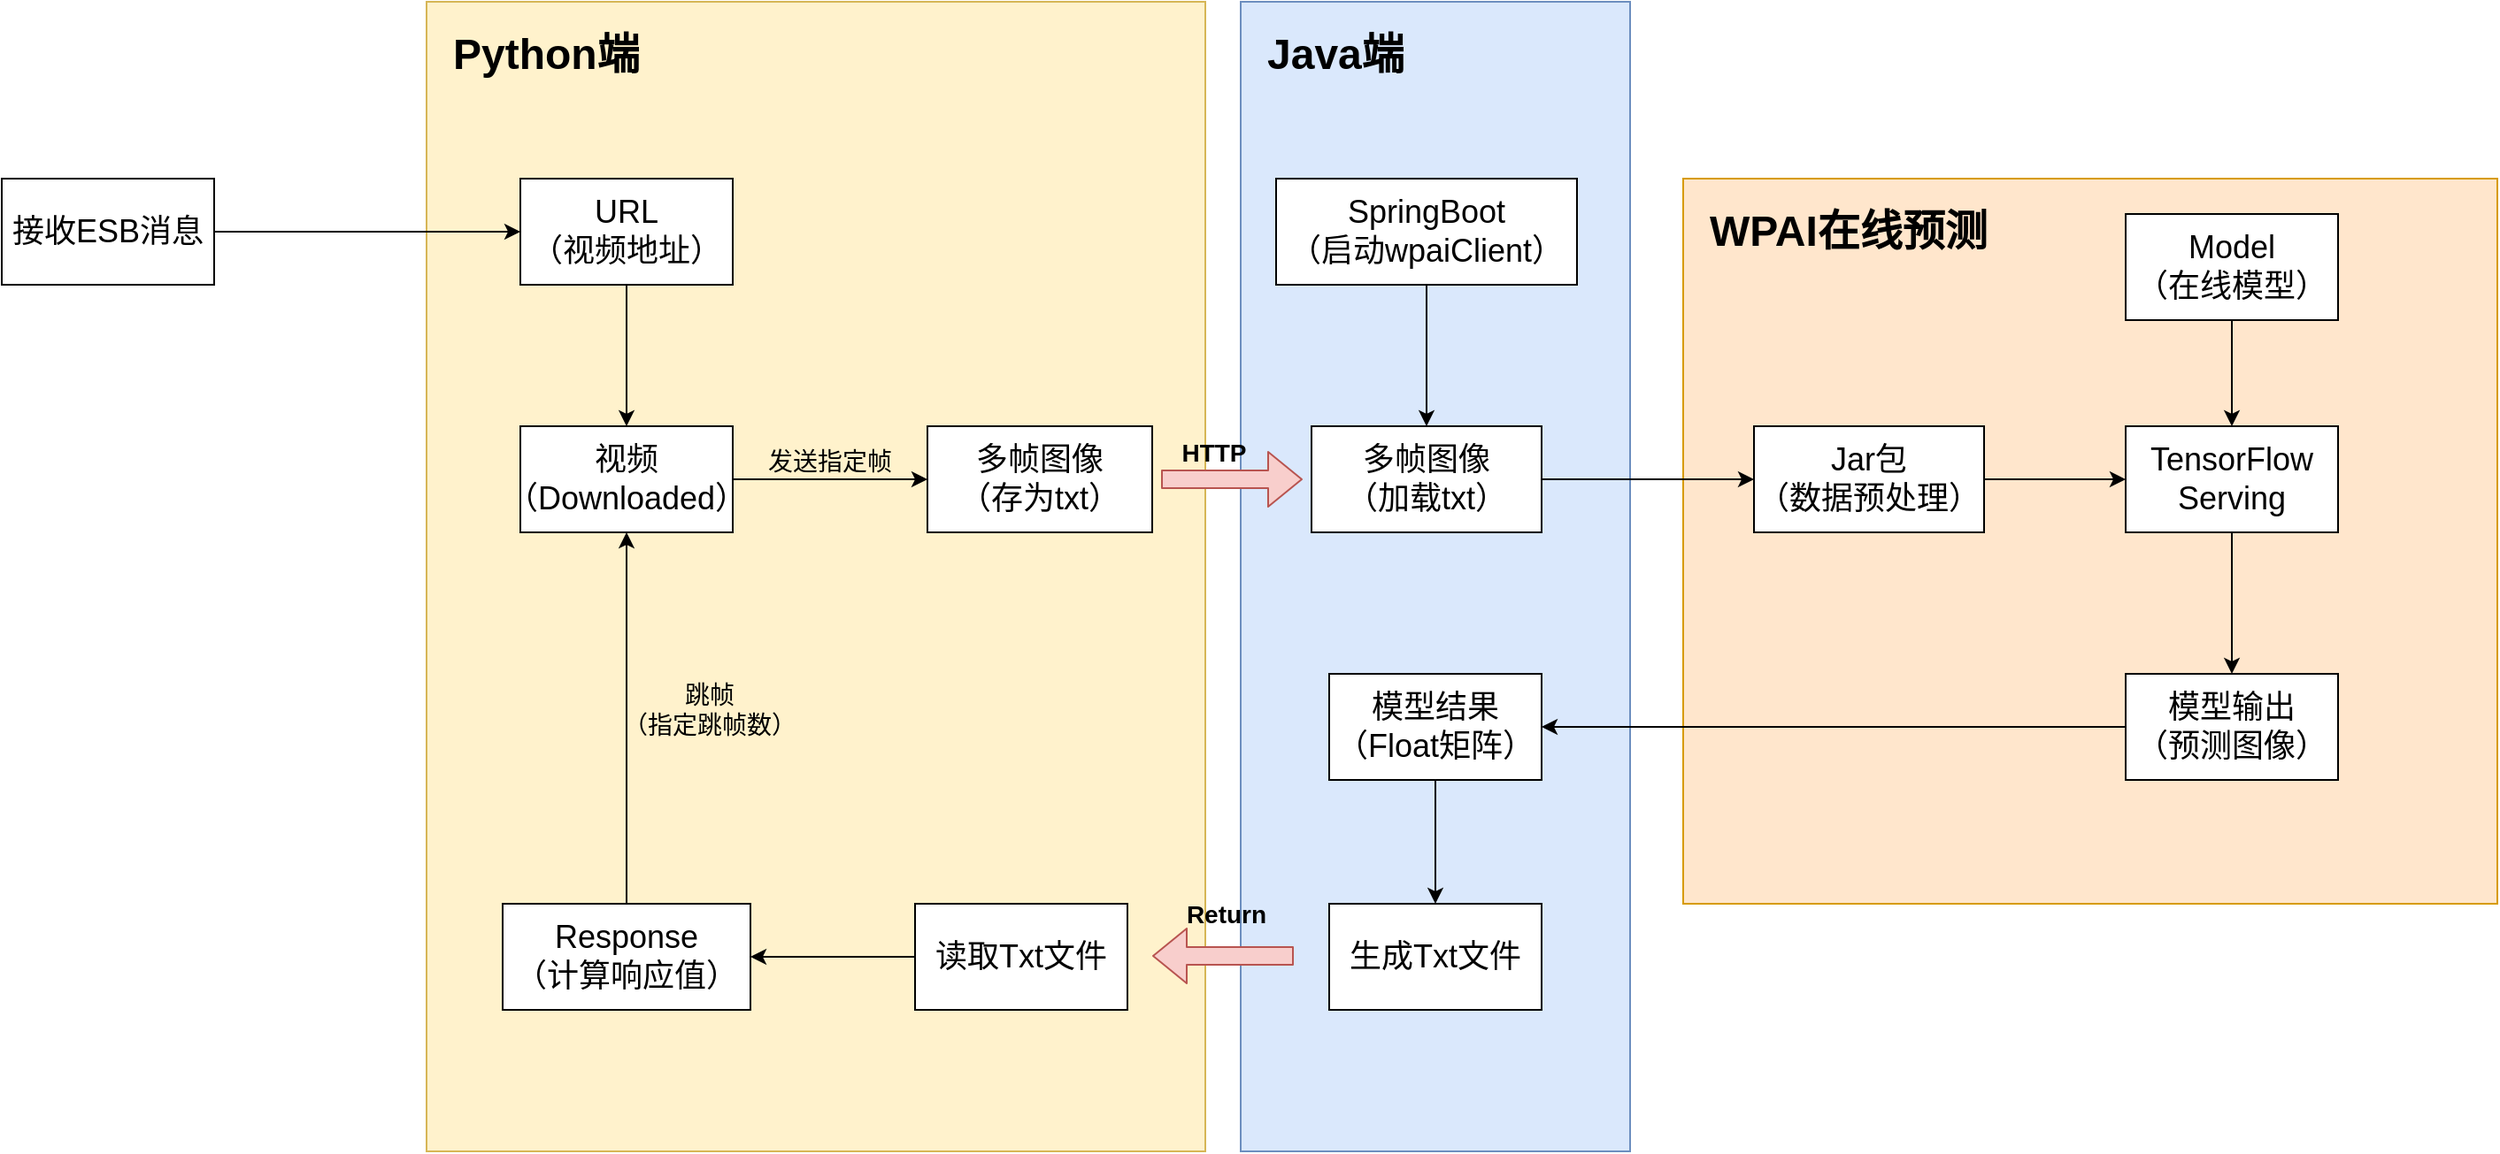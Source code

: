 <mxfile version="12.4.9" type="github">
  <diagram id="-egKOoqW_wiuYjCBnDJs" name="Page-1">
    <mxGraphModel dx="2184" dy="1897" grid="1" gridSize="10" guides="1" tooltips="1" connect="1" arrows="1" fold="1" page="1" pageScale="1" pageWidth="827" pageHeight="1169" math="0" shadow="0">
      <root>
        <mxCell id="0"/>
        <mxCell id="1" parent="0"/>
        <mxCell id="1hKoh-VqlVQTWxtnn5pZ-30" value="" style="rounded=0;whiteSpace=wrap;html=1;fillColor=#dae8fc;strokeColor=#6c8ebf;" parent="1" vertex="1">
          <mxGeometry x="50" y="-110" width="220" height="650" as="geometry"/>
        </mxCell>
        <mxCell id="1hKoh-VqlVQTWxtnn5pZ-27" value="" style="rounded=0;whiteSpace=wrap;html=1;fillColor=#fff2cc;strokeColor=#d6b656;" parent="1" vertex="1">
          <mxGeometry x="-410" y="-110" width="440" height="650" as="geometry"/>
        </mxCell>
        <mxCell id="1hKoh-VqlVQTWxtnn5pZ-10" value="" style="rounded=0;whiteSpace=wrap;html=1;fillColor=#ffe6cc;strokeColor=#d79b00;" parent="1" vertex="1">
          <mxGeometry x="300" y="-10" width="460" height="410" as="geometry"/>
        </mxCell>
        <mxCell id="1hKoh-VqlVQTWxtnn5pZ-1" value="&lt;font style=&quot;font-size: 18px&quot;&gt;多帧图像&lt;br&gt;（存为txt）&lt;/font&gt;" style="rounded=0;whiteSpace=wrap;html=1;" parent="1" vertex="1">
          <mxGeometry x="-127" y="130" width="127" height="60" as="geometry"/>
        </mxCell>
        <mxCell id="1hKoh-VqlVQTWxtnn5pZ-22" style="edgeStyle=orthogonalEdgeStyle;rounded=0;orthogonalLoop=1;jettySize=auto;html=1;entryX=0;entryY=0.5;entryDx=0;entryDy=0;" parent="1" source="1hKoh-VqlVQTWxtnn5pZ-17" target="1hKoh-VqlVQTWxtnn5pZ-2" edge="1">
          <mxGeometry relative="1" as="geometry"/>
        </mxCell>
        <mxCell id="1hKoh-VqlVQTWxtnn5pZ-17" value="&lt;font style=&quot;font-size: 18px&quot;&gt;多帧图像&lt;br&gt;（加载txt）&lt;/font&gt;" style="rounded=0;whiteSpace=wrap;html=1;" parent="1" vertex="1">
          <mxGeometry x="90" y="130" width="130" height="60" as="geometry"/>
        </mxCell>
        <mxCell id="1hKoh-VqlVQTWxtnn5pZ-5" value="" style="edgeStyle=orthogonalEdgeStyle;rounded=0;orthogonalLoop=1;jettySize=auto;html=1;" parent="1" source="1hKoh-VqlVQTWxtnn5pZ-2" target="1hKoh-VqlVQTWxtnn5pZ-4" edge="1">
          <mxGeometry relative="1" as="geometry"/>
        </mxCell>
        <mxCell id="1hKoh-VqlVQTWxtnn5pZ-2" value="&lt;font style=&quot;font-size: 18px&quot;&gt;Jar包&lt;br&gt;（数据预处理）&lt;/font&gt;" style="rounded=0;whiteSpace=wrap;html=1;fontSize=15;" parent="1" vertex="1">
          <mxGeometry x="340" y="130" width="130" height="60" as="geometry"/>
        </mxCell>
        <mxCell id="1hKoh-VqlVQTWxtnn5pZ-9" value="" style="edgeStyle=orthogonalEdgeStyle;rounded=0;orthogonalLoop=1;jettySize=auto;html=1;" parent="1" source="1hKoh-VqlVQTWxtnn5pZ-4" target="1hKoh-VqlVQTWxtnn5pZ-8" edge="1">
          <mxGeometry relative="1" as="geometry"/>
        </mxCell>
        <mxCell id="1hKoh-VqlVQTWxtnn5pZ-4" value="&lt;font style=&quot;font-size: 18px&quot;&gt;TensorFlow&lt;br&gt;Serving&lt;/font&gt;" style="rounded=0;whiteSpace=wrap;html=1;" parent="1" vertex="1">
          <mxGeometry x="550" y="130" width="120" height="60" as="geometry"/>
        </mxCell>
        <mxCell id="1hKoh-VqlVQTWxtnn5pZ-41" style="edgeStyle=orthogonalEdgeStyle;rounded=0;orthogonalLoop=1;jettySize=auto;html=1;exitX=0;exitY=0.5;exitDx=0;exitDy=0;" parent="1" source="1hKoh-VqlVQTWxtnn5pZ-8" target="1hKoh-VqlVQTWxtnn5pZ-36" edge="1">
          <mxGeometry relative="1" as="geometry"/>
        </mxCell>
        <mxCell id="1hKoh-VqlVQTWxtnn5pZ-8" value="&lt;font style=&quot;font-size: 18px&quot;&gt;模型输出&lt;br&gt;（预测图像）&lt;/font&gt;" style="rounded=0;whiteSpace=wrap;html=1;" parent="1" vertex="1">
          <mxGeometry x="550" y="270" width="120" height="60" as="geometry"/>
        </mxCell>
        <mxCell id="1hKoh-VqlVQTWxtnn5pZ-7" value="" style="edgeStyle=orthogonalEdgeStyle;rounded=0;orthogonalLoop=1;jettySize=auto;html=1;" parent="1" source="1hKoh-VqlVQTWxtnn5pZ-6" target="1hKoh-VqlVQTWxtnn5pZ-4" edge="1">
          <mxGeometry relative="1" as="geometry"/>
        </mxCell>
        <mxCell id="1hKoh-VqlVQTWxtnn5pZ-6" value="&lt;font style=&quot;font-size: 18px&quot;&gt;Model&lt;br&gt;（在线模型）&lt;/font&gt;" style="rounded=0;whiteSpace=wrap;html=1;" parent="1" vertex="1">
          <mxGeometry x="550" y="10" width="120" height="60" as="geometry"/>
        </mxCell>
        <mxCell id="1hKoh-VqlVQTWxtnn5pZ-14" value="" style="edgeStyle=orthogonalEdgeStyle;rounded=0;orthogonalLoop=1;jettySize=auto;html=1;" parent="1" source="1hKoh-VqlVQTWxtnn5pZ-12" target="1hKoh-VqlVQTWxtnn5pZ-13" edge="1">
          <mxGeometry relative="1" as="geometry"/>
        </mxCell>
        <mxCell id="1hKoh-VqlVQTWxtnn5pZ-12" value="&lt;font style=&quot;font-size: 18px&quot;&gt;URL&lt;br&gt;（视频地址）&lt;/font&gt;" style="rounded=0;whiteSpace=wrap;html=1;" parent="1" vertex="1">
          <mxGeometry x="-357" y="-10" width="120" height="60" as="geometry"/>
        </mxCell>
        <mxCell id="1hKoh-VqlVQTWxtnn5pZ-15" style="edgeStyle=orthogonalEdgeStyle;rounded=0;orthogonalLoop=1;jettySize=auto;html=1;" parent="1" source="1hKoh-VqlVQTWxtnn5pZ-13" target="1hKoh-VqlVQTWxtnn5pZ-1" edge="1">
          <mxGeometry relative="1" as="geometry"/>
        </mxCell>
        <mxCell id="1hKoh-VqlVQTWxtnn5pZ-13" value="&lt;font style=&quot;font-size: 18px&quot;&gt;视频&lt;br&gt;（Downloaded）&lt;/font&gt;" style="rounded=0;whiteSpace=wrap;html=1;" parent="1" vertex="1">
          <mxGeometry x="-357" y="130" width="120" height="60" as="geometry"/>
        </mxCell>
        <mxCell id="1hKoh-VqlVQTWxtnn5pZ-16" value="&lt;font style=&quot;font-size: 14px&quot;&gt;发送指定帧&lt;/font&gt;" style="text;html=1;strokeColor=none;fillColor=none;align=center;verticalAlign=middle;whiteSpace=wrap;rounded=0;" parent="1" vertex="1">
          <mxGeometry x="-227" y="140" width="90" height="20" as="geometry"/>
        </mxCell>
        <mxCell id="1hKoh-VqlVQTWxtnn5pZ-21" style="edgeStyle=orthogonalEdgeStyle;rounded=0;orthogonalLoop=1;jettySize=auto;html=1;entryX=0.5;entryY=0;entryDx=0;entryDy=0;" parent="1" source="1hKoh-VqlVQTWxtnn5pZ-19" target="1hKoh-VqlVQTWxtnn5pZ-17" edge="1">
          <mxGeometry relative="1" as="geometry"/>
        </mxCell>
        <mxCell id="1hKoh-VqlVQTWxtnn5pZ-19" value="&lt;font style=&quot;font-size: 18px&quot;&gt;SpringBoot&lt;br&gt;（启动wpaiClient）&lt;br&gt;&lt;/font&gt;" style="rounded=0;whiteSpace=wrap;html=1;" parent="1" vertex="1">
          <mxGeometry x="70" y="-10" width="170" height="60" as="geometry"/>
        </mxCell>
        <mxCell id="1hKoh-VqlVQTWxtnn5pZ-25" style="edgeStyle=orthogonalEdgeStyle;rounded=0;orthogonalLoop=1;jettySize=auto;html=1;entryX=0.5;entryY=1;entryDx=0;entryDy=0;" parent="1" source="1hKoh-VqlVQTWxtnn5pZ-24" target="1hKoh-VqlVQTWxtnn5pZ-13" edge="1">
          <mxGeometry relative="1" as="geometry"/>
        </mxCell>
        <mxCell id="1hKoh-VqlVQTWxtnn5pZ-24" value="&lt;font style=&quot;font-size: 18px&quot;&gt;Response&lt;br&gt;（计算响应值）&lt;/font&gt;" style="rounded=0;whiteSpace=wrap;html=1;" parent="1" vertex="1">
          <mxGeometry x="-367" y="400" width="140" height="60" as="geometry"/>
        </mxCell>
        <mxCell id="1hKoh-VqlVQTWxtnn5pZ-26" value="&lt;font style=&quot;font-size: 14px&quot;&gt;跳帧&lt;br&gt;（指定跳帧数）&lt;/font&gt;" style="text;html=1;strokeColor=none;fillColor=none;align=center;verticalAlign=middle;whiteSpace=wrap;rounded=0;" parent="1" vertex="1">
          <mxGeometry x="-310" y="280" width="120" height="20" as="geometry"/>
        </mxCell>
        <mxCell id="1hKoh-VqlVQTWxtnn5pZ-29" value="&lt;h1&gt;Python端&lt;/h1&gt;" style="text;html=1;strokeColor=none;fillColor=none;spacing=5;spacingTop=-20;whiteSpace=wrap;overflow=hidden;rounded=0;" parent="1" vertex="1">
          <mxGeometry x="-400" y="-100" width="120" height="40" as="geometry"/>
        </mxCell>
        <mxCell id="1hKoh-VqlVQTWxtnn5pZ-31" value="&lt;h1&gt;Java端&lt;/h1&gt;" style="text;html=1;strokeColor=none;fillColor=none;spacing=5;spacingTop=-20;whiteSpace=wrap;overflow=hidden;rounded=0;" parent="1" vertex="1">
          <mxGeometry x="60" y="-100" width="120" height="40" as="geometry"/>
        </mxCell>
        <mxCell id="1hKoh-VqlVQTWxtnn5pZ-32" value="&lt;h1&gt;WPAI在线预测&lt;/h1&gt;" style="text;html=1;strokeColor=none;fillColor=none;spacing=5;spacingTop=-20;whiteSpace=wrap;overflow=hidden;rounded=0;" parent="1" vertex="1">
          <mxGeometry x="310" width="170" height="40" as="geometry"/>
        </mxCell>
        <mxCell id="1hKoh-VqlVQTWxtnn5pZ-43" style="edgeStyle=orthogonalEdgeStyle;rounded=0;orthogonalLoop=1;jettySize=auto;html=1;exitX=0.5;exitY=1;exitDx=0;exitDy=0;" parent="1" source="1hKoh-VqlVQTWxtnn5pZ-36" target="1hKoh-VqlVQTWxtnn5pZ-42" edge="1">
          <mxGeometry relative="1" as="geometry"/>
        </mxCell>
        <mxCell id="1hKoh-VqlVQTWxtnn5pZ-36" value="&lt;span style=&quot;font-size: 18px&quot;&gt;模型结果&lt;br&gt;（Float矩阵）&lt;br&gt;&lt;/span&gt;" style="rounded=0;whiteSpace=wrap;html=1;" parent="1" vertex="1">
          <mxGeometry x="100" y="270" width="120" height="60" as="geometry"/>
        </mxCell>
        <mxCell id="1hKoh-VqlVQTWxtnn5pZ-42" value="&lt;span style=&quot;font-size: 18px ; white-space: normal&quot;&gt;生成Txt文件&lt;/span&gt;" style="rounded=0;whiteSpace=wrap;html=1;" parent="1" vertex="1">
          <mxGeometry x="100" y="400" width="120" height="60" as="geometry"/>
        </mxCell>
        <mxCell id="1hKoh-VqlVQTWxtnn5pZ-46" style="edgeStyle=orthogonalEdgeStyle;rounded=0;orthogonalLoop=1;jettySize=auto;html=1;" parent="1" source="1hKoh-VqlVQTWxtnn5pZ-44" target="1hKoh-VqlVQTWxtnn5pZ-24" edge="1">
          <mxGeometry relative="1" as="geometry"/>
        </mxCell>
        <mxCell id="1hKoh-VqlVQTWxtnn5pZ-44" value="&lt;span style=&quot;font-size: 18px ; white-space: normal&quot;&gt;读取Txt文件&lt;/span&gt;" style="rounded=0;whiteSpace=wrap;html=1;" parent="1" vertex="1">
          <mxGeometry x="-134" y="400" width="120" height="60" as="geometry"/>
        </mxCell>
        <mxCell id="dRFvHe-iwmOfKsM0Ih1--1" value="" style="shape=flexArrow;endArrow=classic;html=1;fillColor=#f8cecc;strokeColor=#b85450;" parent="1" edge="1">
          <mxGeometry width="50" height="50" relative="1" as="geometry">
            <mxPoint x="5" y="160" as="sourcePoint"/>
            <mxPoint x="85" y="160" as="targetPoint"/>
          </mxGeometry>
        </mxCell>
        <mxCell id="dRFvHe-iwmOfKsM0Ih1--2" value="" style="shape=flexArrow;endArrow=classic;html=1;fillColor=#f8cecc;strokeColor=#b85450;" parent="1" edge="1">
          <mxGeometry width="50" height="50" relative="1" as="geometry">
            <mxPoint x="80" y="429.5" as="sourcePoint"/>
            <mxPoint y="429.5" as="targetPoint"/>
          </mxGeometry>
        </mxCell>
        <mxCell id="dRFvHe-iwmOfKsM0Ih1--5" value="&lt;font style=&quot;font-size: 14px&quot;&gt;&lt;b&gt;HTTP&lt;/b&gt;&lt;/font&gt;" style="text;html=1;strokeColor=none;fillColor=none;align=center;verticalAlign=middle;whiteSpace=wrap;rounded=0;" parent="1" vertex="1">
          <mxGeometry y="135" width="70" height="20" as="geometry"/>
        </mxCell>
        <mxCell id="dRFvHe-iwmOfKsM0Ih1--6" value="&lt;font style=&quot;font-size: 14px&quot;&gt;&lt;b&gt;Return&lt;/b&gt;&lt;/font&gt;" style="text;html=1;strokeColor=none;fillColor=none;align=center;verticalAlign=middle;whiteSpace=wrap;rounded=0;" parent="1" vertex="1">
          <mxGeometry x="7" y="396" width="70" height="20" as="geometry"/>
        </mxCell>
        <mxCell id="ztT_pQ02ZgtUXtBfWzDv-2" style="edgeStyle=orthogonalEdgeStyle;rounded=0;orthogonalLoop=1;jettySize=auto;html=1;exitX=1;exitY=0.5;exitDx=0;exitDy=0;" edge="1" parent="1" source="ztT_pQ02ZgtUXtBfWzDv-1" target="1hKoh-VqlVQTWxtnn5pZ-12">
          <mxGeometry relative="1" as="geometry"/>
        </mxCell>
        <mxCell id="ztT_pQ02ZgtUXtBfWzDv-1" value="&lt;span style=&quot;font-size: 18px&quot;&gt;接收ESB消息&lt;/span&gt;" style="rounded=0;whiteSpace=wrap;html=1;" vertex="1" parent="1">
          <mxGeometry x="-650" y="-10" width="120" height="60" as="geometry"/>
        </mxCell>
      </root>
    </mxGraphModel>
  </diagram>
</mxfile>
